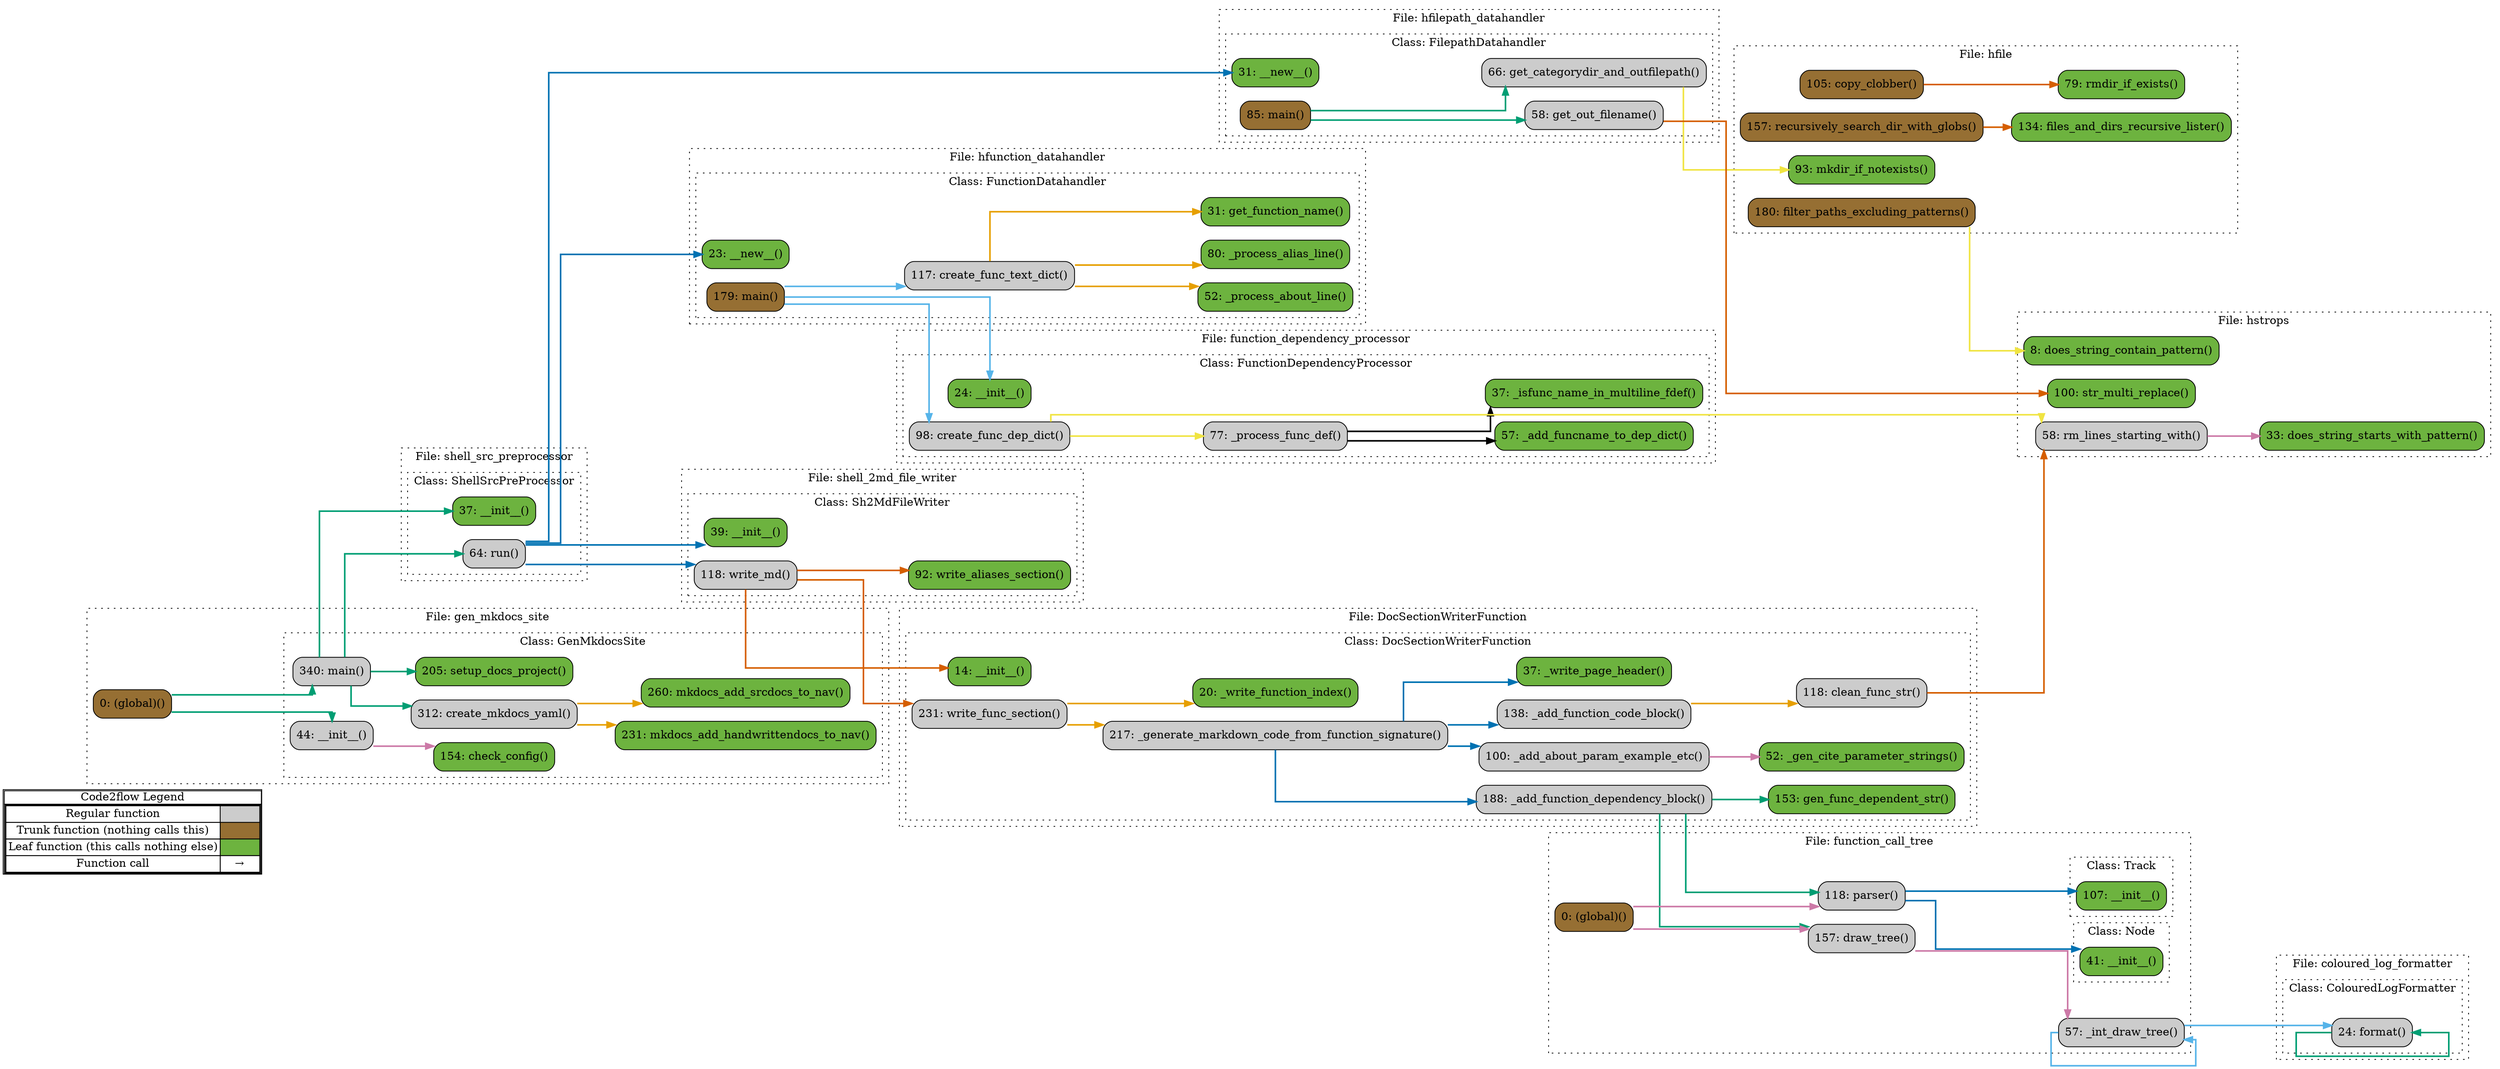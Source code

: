 digraph G {
concentrate=true;
splines="ortho";
rankdir="LR";
subgraph legend{
    rank = min;
    label = "legend";
    Legend [shape=none, margin=0, label = <
        <table cellspacing="0" cellpadding="0" border="1"><tr><td>Code2flow Legend</td></tr><tr><td>
        <table cellspacing="0">
        <tr><td>Regular function</td><td width="50px" bgcolor='#cccccc'></td></tr>
        <tr><td>Trunk function (nothing calls this)</td><td bgcolor='#966F33'></td></tr>
        <tr><td>Leaf function (this calls nothing else)</td><td bgcolor='#6db33f'></td></tr>
        <tr><td>Function call</td><td><font color='black'>&#8594;</font></td></tr>
        </table></td></tr></table>
        >];
}node_e0731fb4 [label="14: __init__()" name="DocSectionWriterFunction::DocSectionWriterFunction.__init__" shape="rect" style="rounded,filled" fillcolor="#6db33f" ];
node_50f25b4f [label="100: _add_about_param_example_etc()" name="DocSectionWriterFunction::DocSectionWriterFunction._add_about_param_example_etc" shape="rect" style="rounded,filled" fillcolor="#cccccc" ];
node_3008a0c1 [label="138: _add_function_code_block()" name="DocSectionWriterFunction::DocSectionWriterFunction._add_function_code_block" shape="rect" style="rounded,filled" fillcolor="#cccccc" ];
node_b55f8e1b [label="188: _add_function_dependency_block()" name="DocSectionWriterFunction::DocSectionWriterFunction._add_function_dependency_block" shape="rect" style="rounded,filled" fillcolor="#cccccc" ];
node_6eb765bc [label="52: _gen_cite_parameter_strings()" name="DocSectionWriterFunction::DocSectionWriterFunction._gen_cite_parameter_strings" shape="rect" style="rounded,filled" fillcolor="#6db33f" ];
node_20cb6265 [label="217: _generate_markdown_code_from_function_signature()" name="DocSectionWriterFunction::DocSectionWriterFunction._generate_markdown_code_from_function_signature" shape="rect" style="rounded,filled" fillcolor="#cccccc" ];
node_0ea37c18 [label="20: _write_function_index()" name="DocSectionWriterFunction::DocSectionWriterFunction._write_function_index" shape="rect" style="rounded,filled" fillcolor="#6db33f" ];
node_9c6ff55a [label="37: _write_page_header()" name="DocSectionWriterFunction::DocSectionWriterFunction._write_page_header" shape="rect" style="rounded,filled" fillcolor="#6db33f" ];
node_e7748ef6 [label="118: clean_func_str()" name="DocSectionWriterFunction::DocSectionWriterFunction.clean_func_str" shape="rect" style="rounded,filled" fillcolor="#cccccc" ];
node_41c84684 [label="153: gen_func_dependent_str()" name="DocSectionWriterFunction::DocSectionWriterFunction.gen_func_dependent_str" shape="rect" style="rounded,filled" fillcolor="#6db33f" ];
node_43edd469 [label="231: write_func_section()" name="DocSectionWriterFunction::DocSectionWriterFunction.write_func_section" shape="rect" style="rounded,filled" fillcolor="#cccccc" ];
node_1fbcfdf3 [label="24: format()" name="coloured_log_formatter::ColouredLogFormatter.format" shape="rect" style="rounded,filled" fillcolor="#cccccc" ];
node_de90dda7 [label="0: (global)()" name="function_call_tree::(global)" shape="rect" style="rounded,filled" fillcolor="#966F33" ];
node_5ad9eb20 [label="41: __init__()" name="function_call_tree::Node.__init__" shape="rect" style="rounded,filled" fillcolor="#6db33f" ];
node_d6d643cd [label="107: __init__()" name="function_call_tree::Track.__init__" shape="rect" style="rounded,filled" fillcolor="#6db33f" ];
node_83509db2 [label="57: _int_draw_tree()" name="function_call_tree::_int_draw_tree" shape="rect" style="rounded,filled" fillcolor="#cccccc" ];
node_fab096df [label="157: draw_tree()" name="function_call_tree::draw_tree" shape="rect" style="rounded,filled" fillcolor="#cccccc" ];
node_72b8ca85 [label="118: parser()" name="function_call_tree::parser" shape="rect" style="rounded,filled" fillcolor="#cccccc" ];
node_3bf67ede [label="24: __init__()" name="function_dependency_processor::FunctionDependencyProcessor.__init__" shape="rect" style="rounded,filled" fillcolor="#6db33f" ];
node_bdc62d31 [label="57: _add_funcname_to_dep_dict()" name="function_dependency_processor::FunctionDependencyProcessor._add_funcname_to_dep_dict" shape="rect" style="rounded,filled" fillcolor="#6db33f" ];
node_c009f568 [label="37: _isfunc_name_in_multiline_fdef()" name="function_dependency_processor::FunctionDependencyProcessor._isfunc_name_in_multiline_fdef" shape="rect" style="rounded,filled" fillcolor="#6db33f" ];
node_9e6d7d30 [label="77: _process_func_def()" name="function_dependency_processor::FunctionDependencyProcessor._process_func_def" shape="rect" style="rounded,filled" fillcolor="#cccccc" ];
node_c1f2851c [label="98: create_func_dep_dict()" name="function_dependency_processor::FunctionDependencyProcessor.create_func_dep_dict" shape="rect" style="rounded,filled" fillcolor="#cccccc" ];
node_cc51e553 [label="0: (global)()" name="gen_mkdocs_site::(global)" shape="rect" style="rounded,filled" fillcolor="#966F33" ];
node_44b9c667 [label="44: __init__()" name="gen_mkdocs_site::GenMkdocsSite.__init__" shape="rect" style="rounded,filled" fillcolor="#cccccc" ];
node_f46ee68a [label="154: check_config()" name="gen_mkdocs_site::GenMkdocsSite.check_config" shape="rect" style="rounded,filled" fillcolor="#6db33f" ];
node_5546b871 [label="312: create_mkdocs_yaml()" name="gen_mkdocs_site::GenMkdocsSite.create_mkdocs_yaml" shape="rect" style="rounded,filled" fillcolor="#cccccc" ];
node_78b7b53b [label="340: main()" name="gen_mkdocs_site::GenMkdocsSite.main" shape="rect" style="rounded,filled" fillcolor="#cccccc" ];
node_4b1e3452 [label="231: mkdocs_add_handwrittendocs_to_nav()" name="gen_mkdocs_site::GenMkdocsSite.mkdocs_add_handwrittendocs_to_nav" shape="rect" style="rounded,filled" fillcolor="#6db33f" ];
node_6b1113a0 [label="260: mkdocs_add_srcdocs_to_nav()" name="gen_mkdocs_site::GenMkdocsSite.mkdocs_add_srcdocs_to_nav" shape="rect" style="rounded,filled" fillcolor="#6db33f" ];
node_d1a1ee93 [label="205: setup_docs_project()" name="gen_mkdocs_site::GenMkdocsSite.setup_docs_project" shape="rect" style="rounded,filled" fillcolor="#6db33f" ];
node_1de77e9e [label="105: copy_clobber()" name="hfile::copy_clobber" shape="rect" style="rounded,filled" fillcolor="#966F33" ];
node_ae69119a [label="134: files_and_dirs_recursive_lister()" name="hfile::files_and_dirs_recursive_lister" shape="rect" style="rounded,filled" fillcolor="#6db33f" ];
node_3973ef64 [label="180: filter_paths_excluding_patterns()" name="hfile::filter_paths_excluding_patterns" shape="rect" style="rounded,filled" fillcolor="#966F33" ];
node_3fa7119d [label="93: mkdir_if_notexists()" name="hfile::mkdir_if_notexists" shape="rect" style="rounded,filled" fillcolor="#6db33f" ];
node_2c6efc6e [label="157: recursively_search_dir_with_globs()" name="hfile::recursively_search_dir_with_globs" shape="rect" style="rounded,filled" fillcolor="#966F33" ];
node_2e6cf5a5 [label="79: rmdir_if_exists()" name="hfile::rmdir_if_exists" shape="rect" style="rounded,filled" fillcolor="#6db33f" ];
node_d4be72c9 [label="31: __new__()" name="hfilepath_datahandler::FilepathDatahandler.__new__" shape="rect" style="rounded,filled" fillcolor="#6db33f" ];
node_7c074594 [label="66: get_categorydir_and_outfilepath()" name="hfilepath_datahandler::FilepathDatahandler.get_categorydir_and_outfilepath" shape="rect" style="rounded,filled" fillcolor="#cccccc" ];
node_65e35f9e [label="58: get_out_filename()" name="hfilepath_datahandler::FilepathDatahandler.get_out_filename" shape="rect" style="rounded,filled" fillcolor="#cccccc" ];
node_83aa7263 [label="85: main()" name="hfilepath_datahandler::FilepathDatahandler.main" shape="rect" style="rounded,filled" fillcolor="#966F33" ];
node_fa7c75c0 [label="23: __new__()" name="hfunction_datahandler::FunctionDatahandler.__new__" shape="rect" style="rounded,filled" fillcolor="#6db33f" ];
node_522f91ae [label="52: _process_about_line()" name="hfunction_datahandler::FunctionDatahandler._process_about_line" shape="rect" style="rounded,filled" fillcolor="#6db33f" ];
node_559fe11c [label="80: _process_alias_line()" name="hfunction_datahandler::FunctionDatahandler._process_alias_line" shape="rect" style="rounded,filled" fillcolor="#6db33f" ];
node_02a6c151 [label="117: create_func_text_dict()" name="hfunction_datahandler::FunctionDatahandler.create_func_text_dict" shape="rect" style="rounded,filled" fillcolor="#cccccc" ];
node_c9e7b9b6 [label="31: get_function_name()" name="hfunction_datahandler::FunctionDatahandler.get_function_name" shape="rect" style="rounded,filled" fillcolor="#6db33f" ];
node_b9f0154a [label="179: main()" name="hfunction_datahandler::FunctionDatahandler.main" shape="rect" style="rounded,filled" fillcolor="#966F33" ];
node_a8321e11 [label="8: does_string_contain_pattern()" name="hstrops::does_string_contain_pattern" shape="rect" style="rounded,filled" fillcolor="#6db33f" ];
node_cac17ec0 [label="33: does_string_starts_with_pattern()" name="hstrops::does_string_starts_with_pattern" shape="rect" style="rounded,filled" fillcolor="#6db33f" ];
node_da9db957 [label="58: rm_lines_starting_with()" name="hstrops::rm_lines_starting_with" shape="rect" style="rounded,filled" fillcolor="#cccccc" ];
node_91874a6b [label="100: str_multi_replace()" name="hstrops::str_multi_replace" shape="rect" style="rounded,filled" fillcolor="#6db33f" ];
node_7905d334 [label="39: __init__()" name="shell_2md_file_writer::Sh2MdFileWriter.__init__" shape="rect" style="rounded,filled" fillcolor="#6db33f" ];
node_9397e3da [label="92: write_aliases_section()" name="shell_2md_file_writer::Sh2MdFileWriter.write_aliases_section" shape="rect" style="rounded,filled" fillcolor="#6db33f" ];
node_fa171f6e [label="118: write_md()" name="shell_2md_file_writer::Sh2MdFileWriter.write_md" shape="rect" style="rounded,filled" fillcolor="#cccccc" ];
node_08ad4c67 [label="37: __init__()" name="shell_src_preprocessor::ShellSrcPreProcessor.__init__" shape="rect" style="rounded,filled" fillcolor="#6db33f" ];
node_127cea25 [label="64: run()" name="shell_src_preprocessor::ShellSrcPreProcessor.run" shape="rect" style="rounded,filled" fillcolor="#cccccc" ];
node_50f25b4f -> node_6eb765bc [color="#CC79A7" penwidth="2"];
node_3008a0c1 -> node_e7748ef6 [color="#E69F00" penwidth="2"];
node_b55f8e1b -> node_41c84684 [color="#009E73" penwidth="2"];
node_b55f8e1b -> node_fab096df [color="#009E73" penwidth="2"];
node_b55f8e1b -> node_72b8ca85 [color="#009E73" penwidth="2"];
node_20cb6265 -> node_50f25b4f [color="#0072B2" penwidth="2"];
node_20cb6265 -> node_3008a0c1 [color="#0072B2" penwidth="2"];
node_20cb6265 -> node_b55f8e1b [color="#0072B2" penwidth="2"];
node_20cb6265 -> node_9c6ff55a [color="#0072B2" penwidth="2"];
node_e7748ef6 -> node_da9db957 [color="#D55E00" penwidth="2"];
node_43edd469 -> node_20cb6265 [color="#E69F00" penwidth="2"];
node_43edd469 -> node_0ea37c18 [color="#E69F00" penwidth="2"];
node_1fbcfdf3 -> node_1fbcfdf3 [color="#009E73" penwidth="2"];
node_de90dda7 -> node_fab096df [color="#CC79A7" penwidth="2"];
node_de90dda7 -> node_72b8ca85 [color="#CC79A7" penwidth="2"];
node_83509db2 -> node_1fbcfdf3 [color="#56B4E9" penwidth="2"];
node_83509db2 -> node_1fbcfdf3 [color="#56B4E9" penwidth="2"];
node_83509db2 -> node_83509db2 [color="#56B4E9" penwidth="2"];
node_83509db2 -> node_83509db2 [color="#56B4E9" penwidth="2"];
node_fab096df -> node_83509db2 [color="#CC79A7" penwidth="2"];
node_fab096df -> node_83509db2 [color="#CC79A7" penwidth="2"];
node_72b8ca85 -> node_5ad9eb20 [color="#0072B2" penwidth="2"];
node_72b8ca85 -> node_d6d643cd [color="#0072B2" penwidth="2"];
node_9e6d7d30 -> node_bdc62d31 [color="#000000" penwidth="2"];
node_9e6d7d30 -> node_c009f568 [color="#000000" penwidth="2"];
node_c1f2851c -> node_9e6d7d30 [color="#F0E442" penwidth="2"];
node_c1f2851c -> node_da9db957 [color="#F0E442" penwidth="2"];
node_cc51e553 -> node_44b9c667 [color="#009E73" penwidth="2"];
node_cc51e553 -> node_78b7b53b [color="#009E73" penwidth="2"];
node_44b9c667 -> node_f46ee68a [color="#CC79A7" penwidth="2"];
node_5546b871 -> node_4b1e3452 [color="#E69F00" penwidth="2"];
node_5546b871 -> node_6b1113a0 [color="#E69F00" penwidth="2"];
node_78b7b53b -> node_5546b871 [color="#009E73" penwidth="2"];
node_78b7b53b -> node_d1a1ee93 [color="#009E73" penwidth="2"];
node_78b7b53b -> node_08ad4c67 [color="#009E73" penwidth="2"];
node_78b7b53b -> node_127cea25 [color="#009E73" penwidth="2"];
node_1de77e9e -> node_2e6cf5a5 [color="#D55E00" penwidth="2"];
node_3973ef64 -> node_a8321e11 [color="#F0E442" penwidth="2"];
node_2c6efc6e -> node_ae69119a [color="#D55E00" penwidth="2"];
node_7c074594 -> node_3fa7119d [color="#F0E442" penwidth="2"];
node_65e35f9e -> node_91874a6b [color="#D55E00" penwidth="2"];
node_83aa7263 -> node_7c074594 [color="#009E73" penwidth="2"];
node_83aa7263 -> node_65e35f9e [color="#009E73" penwidth="2"];
node_02a6c151 -> node_522f91ae [color="#E69F00" penwidth="2"];
node_02a6c151 -> node_559fe11c [color="#E69F00" penwidth="2"];
node_02a6c151 -> node_c9e7b9b6 [color="#E69F00" penwidth="2"];
node_b9f0154a -> node_3bf67ede [color="#56B4E9" penwidth="2"];
node_b9f0154a -> node_c1f2851c [color="#56B4E9" penwidth="2"];
node_b9f0154a -> node_02a6c151 [color="#56B4E9" penwidth="2"];
node_da9db957 -> node_cac17ec0 [color="#CC79A7" penwidth="2"];
node_fa171f6e -> node_e0731fb4 [color="#D55E00" penwidth="2"];
node_fa171f6e -> node_43edd469 [color="#D55E00" penwidth="2"];
node_fa171f6e -> node_9397e3da [color="#D55E00" penwidth="2"];
node_127cea25 -> node_d4be72c9 [color="#0072B2" penwidth="2"];
node_127cea25 -> node_fa7c75c0 [color="#0072B2" penwidth="2"];
node_127cea25 -> node_7905d334 [color="#0072B2" penwidth="2"];
node_127cea25 -> node_fa171f6e [color="#0072B2" penwidth="2"];
subgraph cluster_b3e1d48b {
    label="File: DocSectionWriterFunction";
    name="DocSectionWriterFunction";
    style="filled";
    graph[style=dotted];
    subgraph cluster_100eab58 {
        node_e0731fb4 node_0ea37c18 node_9c6ff55a node_6eb765bc node_50f25b4f node_e7748ef6 node_3008a0c1 node_41c84684 node_b55f8e1b node_20cb6265 node_43edd469;
        label="Class: DocSectionWriterFunction";
        name="DocSectionWriterFunction";
        style="filled";
        graph[style=dotted];
    };
};
subgraph cluster_4d0e628a {
    label="File: coloured_log_formatter";
    name="coloured_log_formatter";
    style="filled";
    graph[style=dotted];
    subgraph cluster_09a26c50 {
        node_1fbcfdf3;
        label="Class: ColouredLogFormatter";
        name="ColouredLogFormatter";
        style="filled";
        graph[style=dotted];
    };
};
subgraph cluster_552ee074 {
    node_83509db2 node_72b8ca85 node_fab096df node_de90dda7;
    label="File: function_call_tree";
    name="function_call_tree";
    style="filled";
    graph[style=dotted];
    subgraph cluster_f44b88fa {
        node_5ad9eb20;
        label="Class: Node";
        name="Node";
        style="filled";
        graph[style=dotted];
    };
    subgraph cluster_3e0a667c {
        node_d6d643cd;
        label="Class: Track";
        name="Track";
        style="filled";
        graph[style=dotted];
    };
};
subgraph cluster_f00ea806 {
    label="File: function_dependency_processor";
    name="function_dependency_processor";
    style="filled";
    graph[style=dotted];
    subgraph cluster_e71c7226 {
        node_3bf67ede node_c009f568 node_bdc62d31 node_9e6d7d30 node_c1f2851c;
        label="Class: FunctionDependencyProcessor";
        name="FunctionDependencyProcessor";
        style="filled";
        graph[style=dotted];
    };
};
subgraph cluster_a0ef3e69 {
    node_cc51e553;
    label="File: gen_mkdocs_site";
    name="gen_mkdocs_site";
    style="filled";
    graph[style=dotted];
    subgraph cluster_b81f8c3a {
        node_44b9c667 node_f46ee68a node_d1a1ee93 node_4b1e3452 node_6b1113a0 node_5546b871 node_78b7b53b;
        label="Class: GenMkdocsSite";
        name="GenMkdocsSite";
        style="filled";
        graph[style=dotted];
    };
};
subgraph cluster_92fc65de {
    node_2e6cf5a5 node_3fa7119d node_1de77e9e node_ae69119a node_2c6efc6e node_3973ef64;
    label="File: hfile";
    name="hfile";
    style="filled";
    graph[style=dotted];
};
subgraph cluster_e30f8532 {
    label="File: hfilepath_datahandler";
    name="hfilepath_datahandler";
    style="filled";
    graph[style=dotted];
    subgraph cluster_566fdba3 {
        node_d4be72c9 node_65e35f9e node_7c074594 node_83aa7263;
        label="Class: FilepathDatahandler";
        name="FilepathDatahandler";
        style="filled";
        graph[style=dotted];
    };
};
subgraph cluster_96536166 {
    label="File: hfunction_datahandler";
    name="hfunction_datahandler";
    style="filled";
    graph[style=dotted];
    subgraph cluster_9f63a55c {
        node_fa7c75c0 node_c9e7b9b6 node_522f91ae node_559fe11c node_02a6c151 node_b9f0154a;
        label="Class: FunctionDatahandler";
        name="FunctionDatahandler";
        style="filled";
        graph[style=dotted];
    };
};
subgraph cluster_d12eb7fb {
    node_a8321e11 node_cac17ec0 node_da9db957 node_91874a6b;
    label="File: hstrops";
    name="hstrops";
    style="filled";
    graph[style=dotted];
};
subgraph cluster_136d93bd {
    label="File: shell_2md_file_writer";
    name="shell_2md_file_writer";
    style="filled";
    graph[style=dotted];
    subgraph cluster_40ea053a {
        node_7905d334 node_9397e3da node_fa171f6e;
        label="Class: Sh2MdFileWriter";
        name="Sh2MdFileWriter";
        style="filled";
        graph[style=dotted];
    };
};
subgraph cluster_556ca377 {
    label="File: shell_src_preprocessor";
    name="shell_src_preprocessor";
    style="filled";
    graph[style=dotted];
    subgraph cluster_d66a4758 {
        node_08ad4c67 node_127cea25;
        label="Class: ShellSrcPreProcessor";
        name="ShellSrcPreProcessor";
        style="filled";
        graph[style=dotted];
    };
};
}
